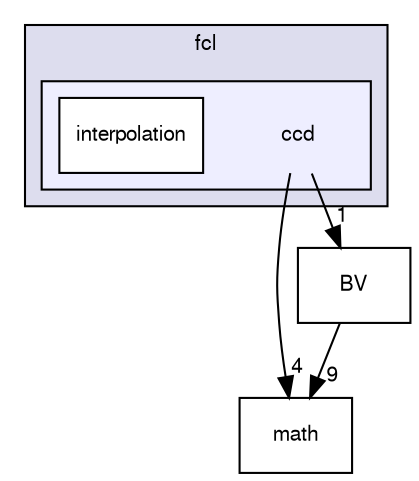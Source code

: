 digraph "ccd" {
  compound=true
  node [ fontsize="10", fontname="FreeSans"];
  edge [ labelfontsize="10", labelfontname="FreeSans"];
  subgraph clusterdir_20fa1abcad33804f5539e29af8f8ee4c {
    graph [ bgcolor="#ddddee", pencolor="black", label="fcl" fontname="FreeSans", fontsize="10", URL="dir_20fa1abcad33804f5539e29af8f8ee4c.html"]
  subgraph clusterdir_f10fb266f0f7545c66f7b6baffdaaee3 {
    graph [ bgcolor="#eeeeff", pencolor="black", label="" URL="dir_f10fb266f0f7545c66f7b6baffdaaee3.html"];
    dir_f10fb266f0f7545c66f7b6baffdaaee3 [shape=plaintext label="ccd"];
    dir_c37a551145f48424b39e9d014747b929 [shape=box label="interpolation" color="black" fillcolor="white" style="filled" URL="dir_c37a551145f48424b39e9d014747b929.html"];
  }
  }
  dir_2a3bc160f6192db30de205e670b0a725 [shape=box label="math" URL="dir_2a3bc160f6192db30de205e670b0a725.html"];
  dir_e45952f7c7fe250496424f0605a41daa [shape=box label="BV" URL="dir_e45952f7c7fe250496424f0605a41daa.html"];
  dir_f10fb266f0f7545c66f7b6baffdaaee3->dir_2a3bc160f6192db30de205e670b0a725 [headlabel="4", labeldistance=1.5 headhref="dir_000007_000014.html"];
  dir_f10fb266f0f7545c66f7b6baffdaaee3->dir_e45952f7c7fe250496424f0605a41daa [headlabel="1", labeldistance=1.5 headhref="dir_000007_000003.html"];
  dir_e45952f7c7fe250496424f0605a41daa->dir_2a3bc160f6192db30de205e670b0a725 [headlabel="9", labeldistance=1.5 headhref="dir_000003_000014.html"];
}
